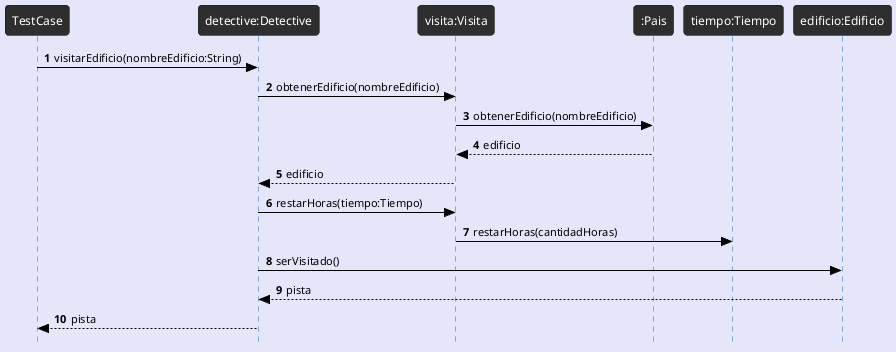 @startuml
!theme reddress-darkblue
autonumber
skinparam style strictuml
skinparam BackGroundColor lavender
skinparam RoundCorner 7
skinparam SequenceGroupFontColor black
skinparam SequenceGroupBorderColor black
skinparam SequenceGroupBorderThickness 0.5
skinparam ArrowFontColor black
skinparam ArrowColor black
skinparam ActorFontColor black
skinparam participantFontSize 12
skinparam SequenceLifeLineBackGroundColor 2e2e2e

TestCase -> "detective:Detective" as detective : visitarEdificio(nombreEdificio:String)
detective -> "visita:Visita" as visita: obtenerEdificio(nombreEdificio)
visita -> ":Pais" as pais: obtenerEdificio(nombreEdificio)
pais --> visita : edificio
visita --> detective : edificio

detective -> visita: restarHoras(tiempo:Tiempo)
visita -> "tiempo:Tiempo" as tiempo : restarHoras(cantidadHoras)

detective -> "edificio:Edificio" as edificio: serVisitado()
detective <-- edificio : pista
detective --> TestCase : pista

@enduml